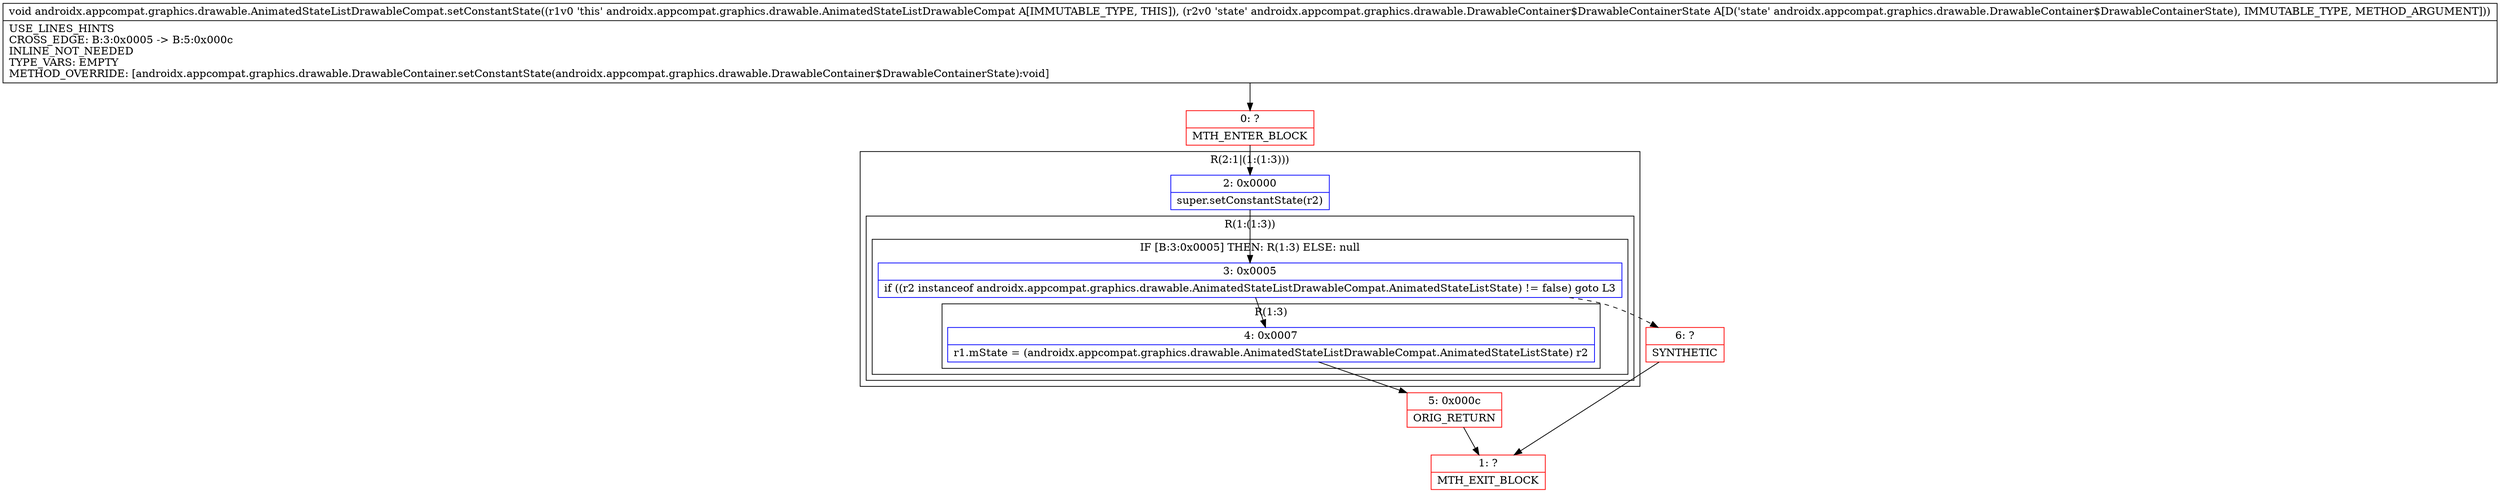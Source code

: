 digraph "CFG forandroidx.appcompat.graphics.drawable.AnimatedStateListDrawableCompat.setConstantState(Landroidx\/appcompat\/graphics\/drawable\/DrawableContainer$DrawableContainerState;)V" {
subgraph cluster_Region_1439849122 {
label = "R(2:1|(1:(1:3)))";
node [shape=record,color=blue];
Node_2 [shape=record,label="{2\:\ 0x0000|super.setConstantState(r2)\l}"];
subgraph cluster_Region_568383954 {
label = "R(1:(1:3))";
node [shape=record,color=blue];
subgraph cluster_IfRegion_1536878439 {
label = "IF [B:3:0x0005] THEN: R(1:3) ELSE: null";
node [shape=record,color=blue];
Node_3 [shape=record,label="{3\:\ 0x0005|if ((r2 instanceof androidx.appcompat.graphics.drawable.AnimatedStateListDrawableCompat.AnimatedStateListState) != false) goto L3\l}"];
subgraph cluster_Region_1409363494 {
label = "R(1:3)";
node [shape=record,color=blue];
Node_4 [shape=record,label="{4\:\ 0x0007|r1.mState = (androidx.appcompat.graphics.drawable.AnimatedStateListDrawableCompat.AnimatedStateListState) r2\l}"];
}
}
}
}
Node_0 [shape=record,color=red,label="{0\:\ ?|MTH_ENTER_BLOCK\l}"];
Node_5 [shape=record,color=red,label="{5\:\ 0x000c|ORIG_RETURN\l}"];
Node_1 [shape=record,color=red,label="{1\:\ ?|MTH_EXIT_BLOCK\l}"];
Node_6 [shape=record,color=red,label="{6\:\ ?|SYNTHETIC\l}"];
MethodNode[shape=record,label="{void androidx.appcompat.graphics.drawable.AnimatedStateListDrawableCompat.setConstantState((r1v0 'this' androidx.appcompat.graphics.drawable.AnimatedStateListDrawableCompat A[IMMUTABLE_TYPE, THIS]), (r2v0 'state' androidx.appcompat.graphics.drawable.DrawableContainer$DrawableContainerState A[D('state' androidx.appcompat.graphics.drawable.DrawableContainer$DrawableContainerState), IMMUTABLE_TYPE, METHOD_ARGUMENT]))  | USE_LINES_HINTS\lCROSS_EDGE: B:3:0x0005 \-\> B:5:0x000c\lINLINE_NOT_NEEDED\lTYPE_VARS: EMPTY\lMETHOD_OVERRIDE: [androidx.appcompat.graphics.drawable.DrawableContainer.setConstantState(androidx.appcompat.graphics.drawable.DrawableContainer$DrawableContainerState):void]\l}"];
MethodNode -> Node_0;Node_2 -> Node_3;
Node_3 -> Node_4;
Node_3 -> Node_6[style=dashed];
Node_4 -> Node_5;
Node_0 -> Node_2;
Node_5 -> Node_1;
Node_6 -> Node_1;
}

